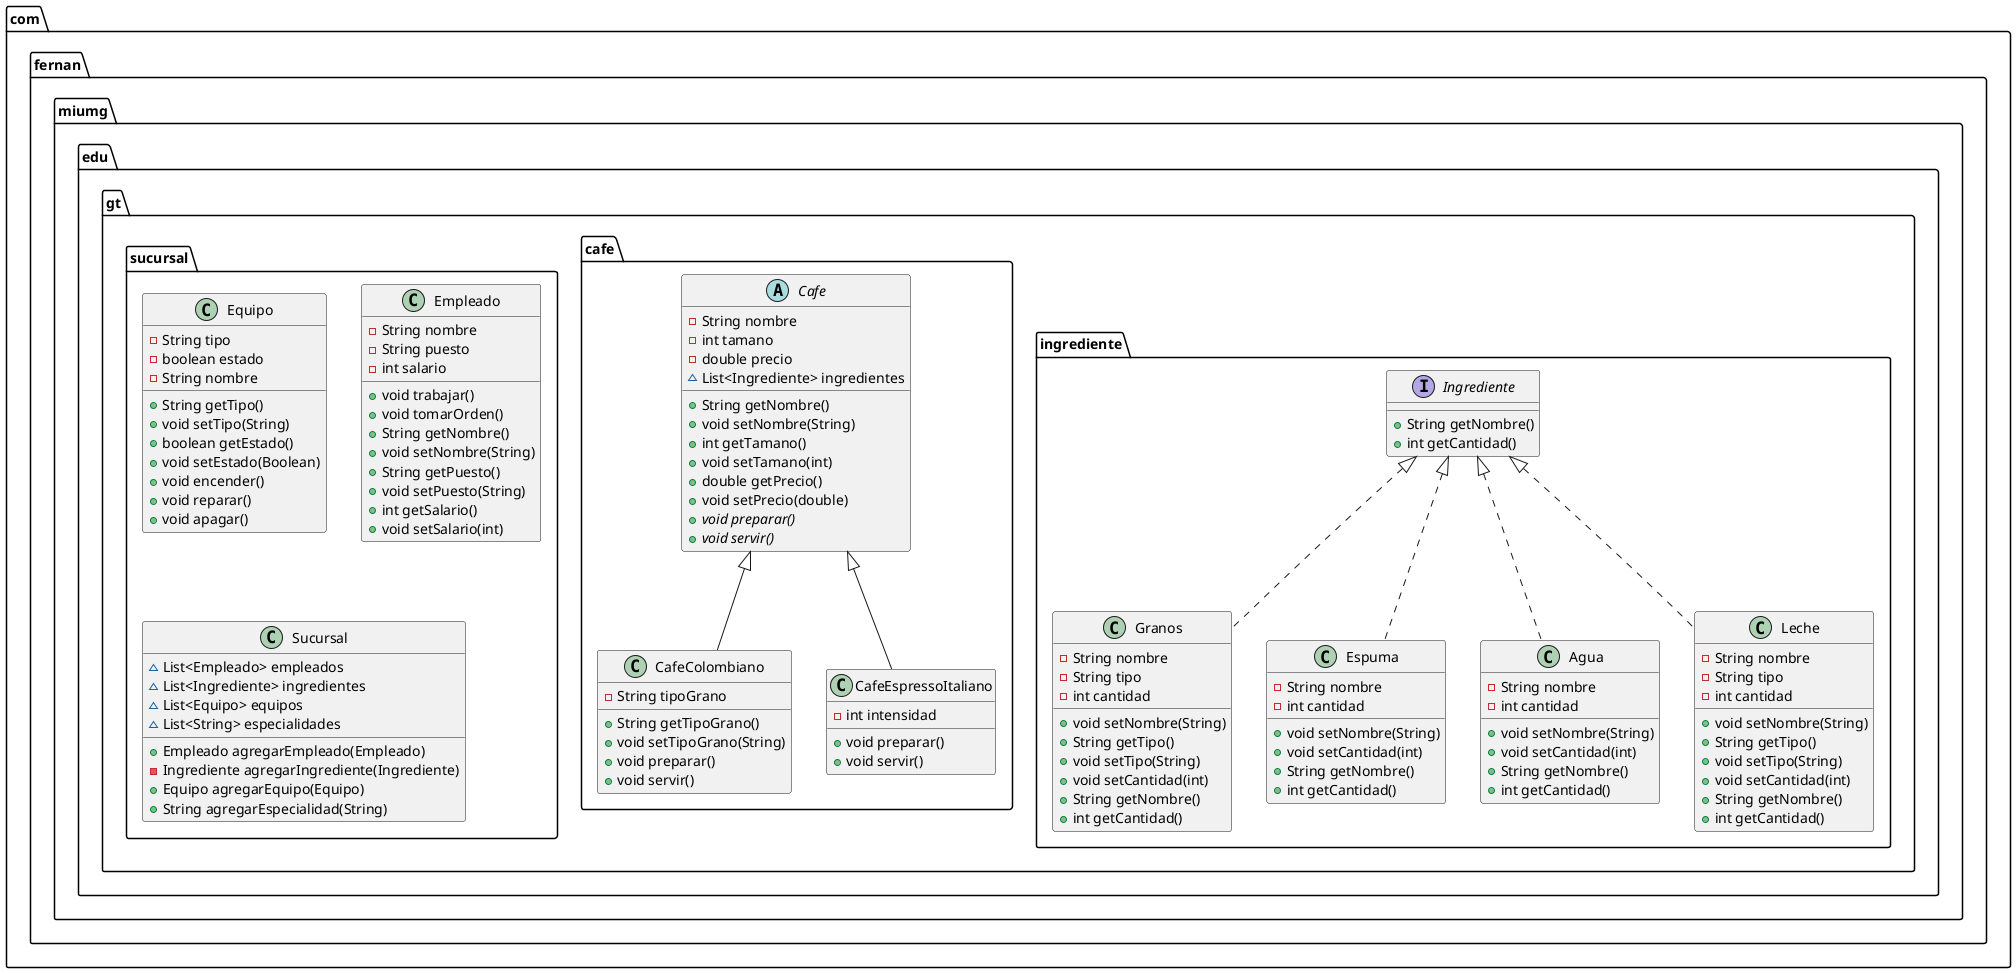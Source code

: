 @startuml
class com.fernan.miumg.edu.gt.ingrediente.Granos {
- String nombre
- String tipo
- int cantidad
+ void setNombre(String)
+ String getTipo()
+ void setTipo(String)
+ void setCantidad(int)
+ String getNombre()
+ int getCantidad()
}


class com.fernan.miumg.edu.gt.ingrediente.Espuma {
- String nombre
- int cantidad
+ void setNombre(String)
+ void setCantidad(int)
+ String getNombre()
+ int getCantidad()
}


class com.fernan.miumg.edu.gt.cafe.CafeColombiano {
- String tipoGrano
+ String getTipoGrano()
+ void setTipoGrano(String)
+ void preparar()
+ void servir()
}


class com.fernan.miumg.edu.gt.sucursal.Equipo {
- String tipo
- boolean estado
- String nombre
+ String getTipo()
+ void setTipo(String)
+ boolean getEstado()
+ void setEstado(Boolean)
+ void encender()
+ void reparar()
+ void apagar()
}


class com.fernan.miumg.edu.gt.ingrediente.Agua {
- String nombre
- int cantidad
+ void setNombre(String)
+ void setCantidad(int)
+ String getNombre()
+ int getCantidad()
}


class com.fernan.miumg.edu.gt.sucursal.Empleado {
- String nombre
- String puesto
- int salario
+ void trabajar()
+ void tomarOrden()
+ String getNombre()
+ void setNombre(String)
+ String getPuesto()
+ void setPuesto(String)
+ int getSalario()
+ void setSalario(int)
}


class com.fernan.miumg.edu.gt.sucursal.Sucursal {
~ List<Empleado> empleados
~ List<Ingrediente> ingredientes
~ List<Equipo> equipos
~ List<String> especialidades
+ Empleado agregarEmpleado(Empleado)
- Ingrediente agregarIngrediente(Ingrediente)
+ Equipo agregarEquipo(Equipo)
+ String agregarEspecialidad(String)
}


interface com.fernan.miumg.edu.gt.ingrediente.Ingrediente {
+ String getNombre()
+ int getCantidad()
}

class com.fernan.miumg.edu.gt.cafe.CafeEspressoItaliano {
- int intensidad
+ void preparar()
+ void servir()
}


abstract class com.fernan.miumg.edu.gt.cafe.Cafe {
- String nombre
- int tamano
- double precio
~ List<Ingrediente> ingredientes
+ String getNombre()
+ void setNombre(String)
+ int getTamano()
+ void setTamano(int)
+ double getPrecio()
+ void setPrecio(double)
+ {abstract}void preparar()
+ {abstract}void servir()
}


class com.fernan.miumg.edu.gt.ingrediente.Leche {
- String nombre
- String tipo
- int cantidad
+ void setNombre(String)
+ String getTipo()
+ void setTipo(String)
+ void setCantidad(int)
+ String getNombre()
+ int getCantidad()
}




com.fernan.miumg.edu.gt.ingrediente.Ingrediente <|.. com.fernan.miumg.edu.gt.ingrediente.Granos
com.fernan.miumg.edu.gt.ingrediente.Ingrediente <|.. com.fernan.miumg.edu.gt.ingrediente.Espuma
com.fernan.miumg.edu.gt.cafe.Cafe <|-- com.fernan.miumg.edu.gt.cafe.CafeColombiano
com.fernan.miumg.edu.gt.ingrediente.Ingrediente <|.. com.fernan.miumg.edu.gt.ingrediente.Agua
com.fernan.miumg.edu.gt.cafe.Cafe <|-- com.fernan.miumg.edu.gt.cafe.CafeEspressoItaliano
com.fernan.miumg.edu.gt.ingrediente.Ingrediente <|.. com.fernan.miumg.edu.gt.ingrediente.Leche
@enduml